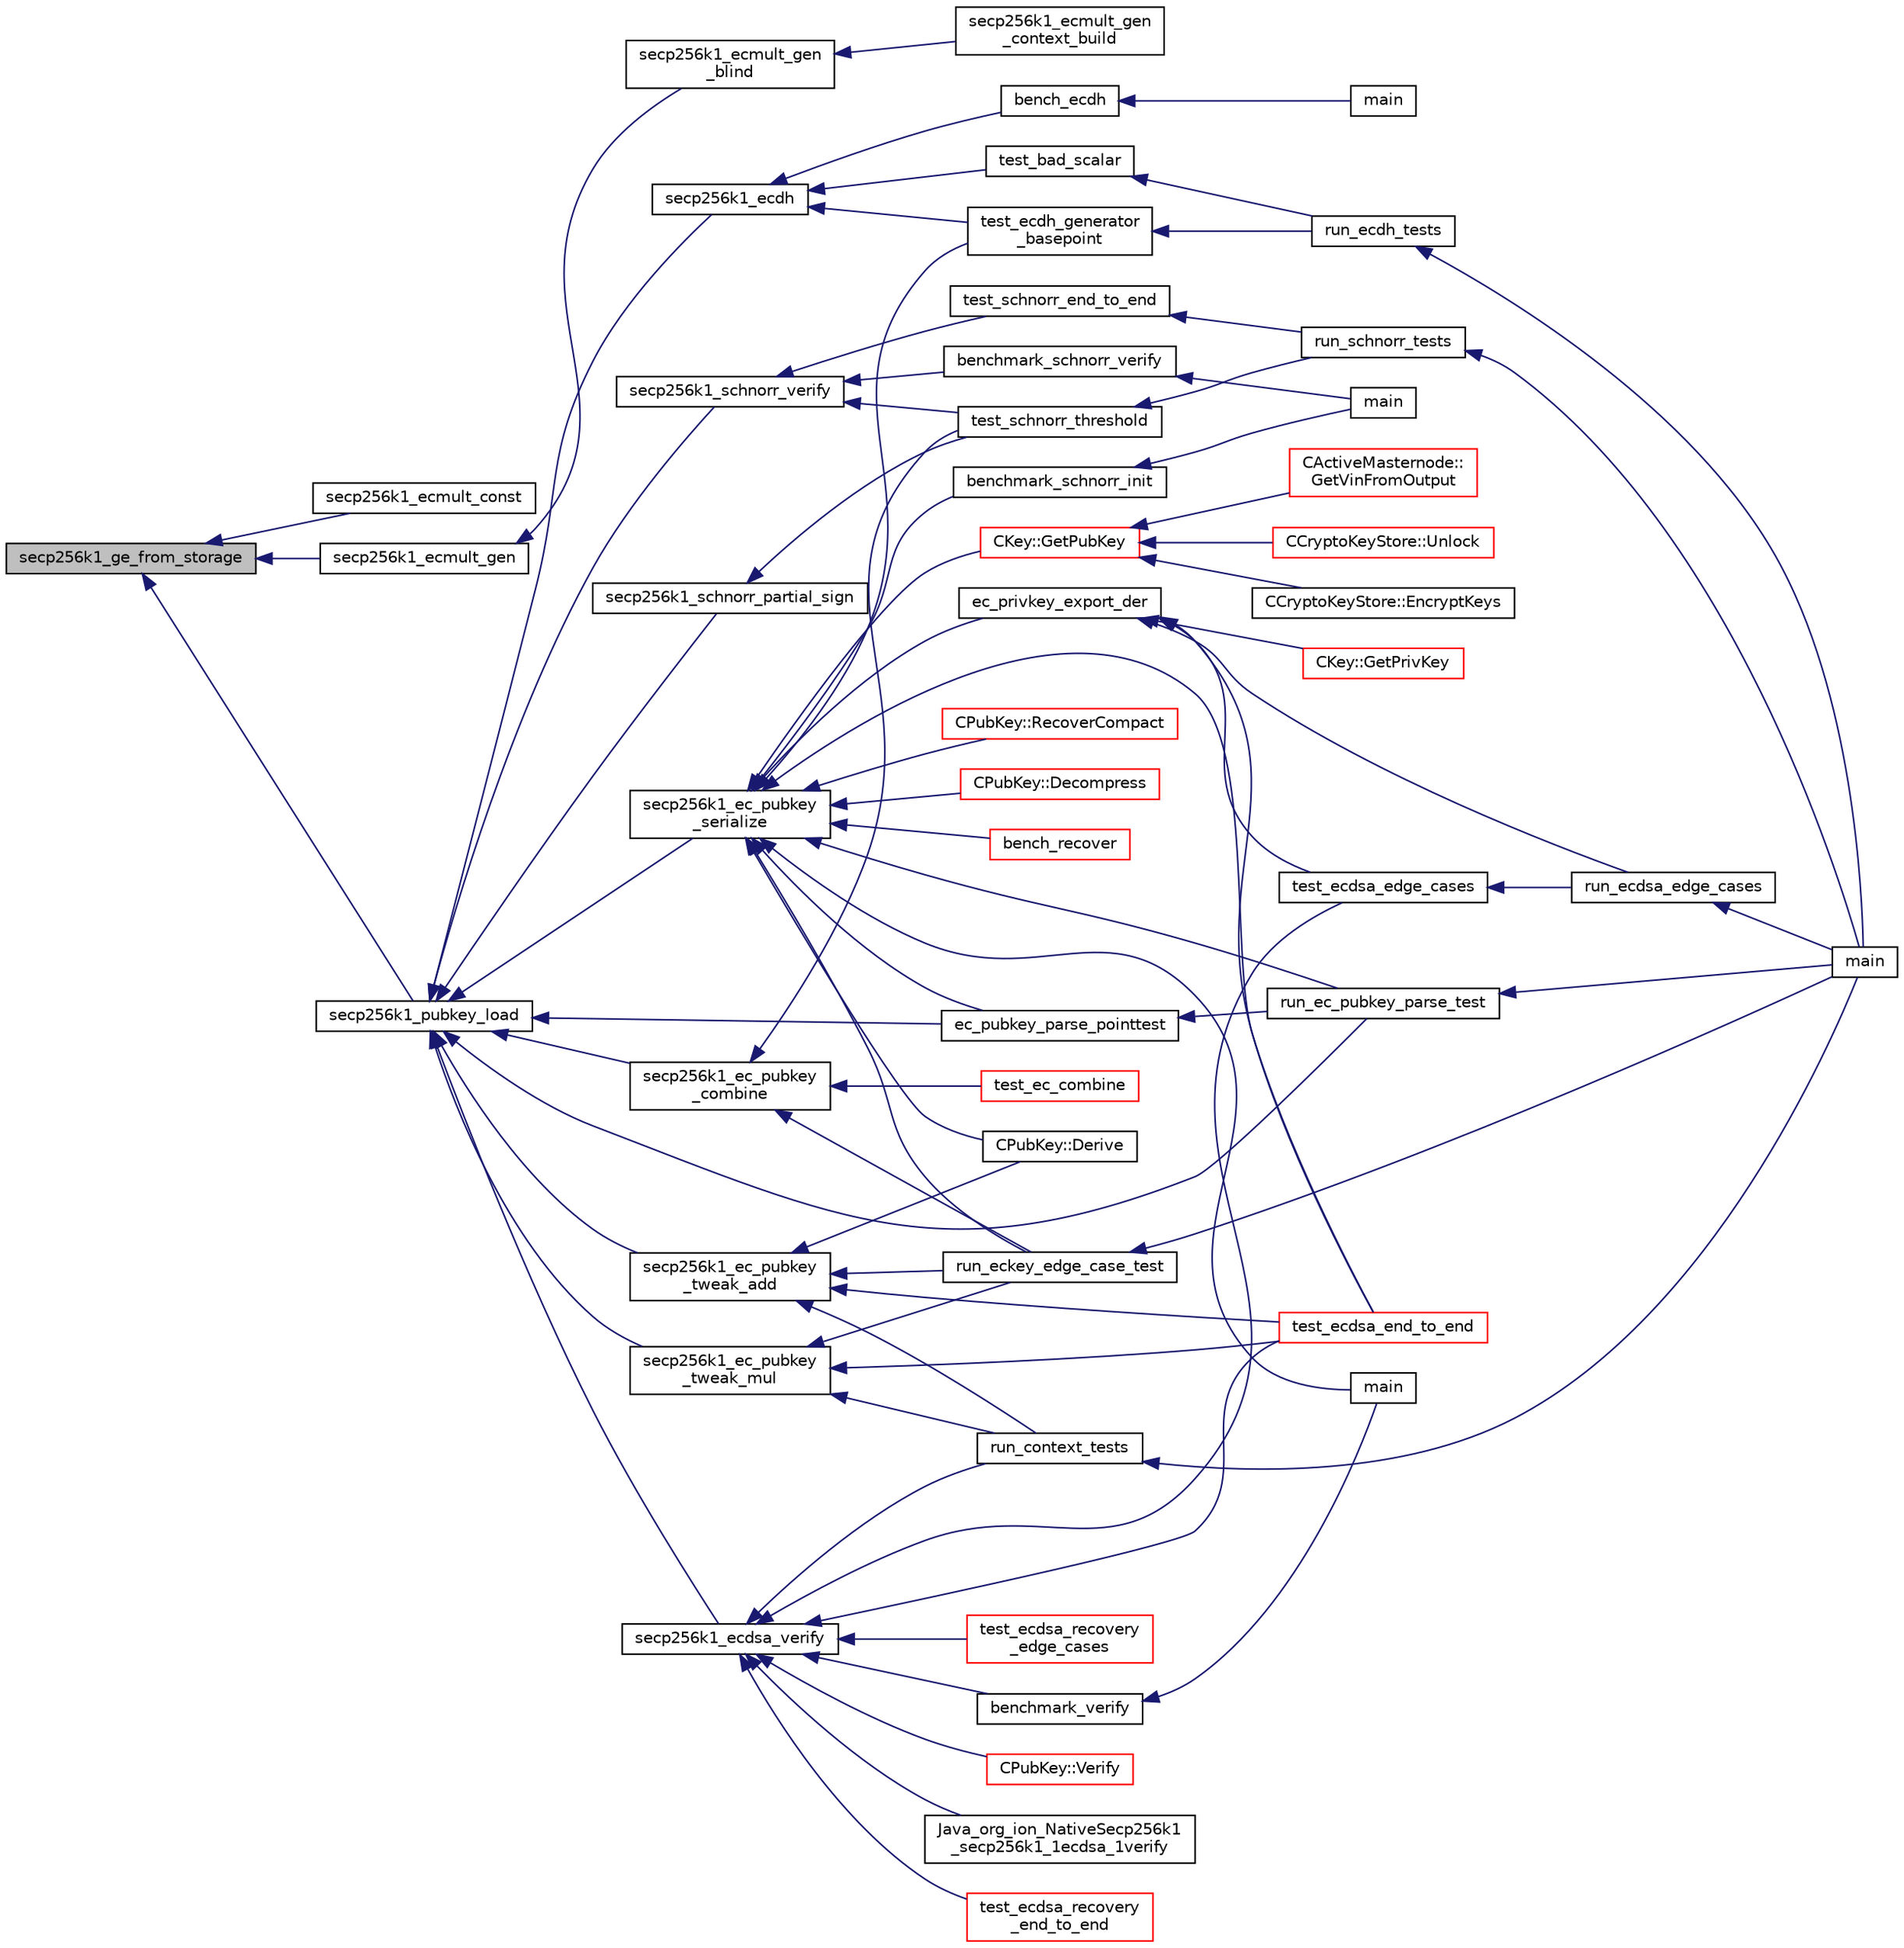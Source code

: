 digraph "secp256k1_ge_from_storage"
{
  edge [fontname="Helvetica",fontsize="10",labelfontname="Helvetica",labelfontsize="10"];
  node [fontname="Helvetica",fontsize="10",shape=record];
  rankdir="LR";
  Node215 [label="secp256k1_ge_from_storage",height=0.2,width=0.4,color="black", fillcolor="grey75", style="filled", fontcolor="black"];
  Node215 -> Node216 [dir="back",color="midnightblue",fontsize="10",style="solid",fontname="Helvetica"];
  Node216 [label="secp256k1_ecmult_const",height=0.2,width=0.4,color="black", fillcolor="white", style="filled",URL="$d6/d3e/ecmult__const__impl_8h.html#a89f4e02fa2a4630ae0c5e302457f7931"];
  Node215 -> Node217 [dir="back",color="midnightblue",fontsize="10",style="solid",fontname="Helvetica"];
  Node217 [label="secp256k1_ecmult_gen",height=0.2,width=0.4,color="black", fillcolor="white", style="filled",URL="$d9/d00/ecmult__gen__impl_8h.html#a3d28ad125fc1206272b0ecbdfdf7a8f4"];
  Node217 -> Node218 [dir="back",color="midnightblue",fontsize="10",style="solid",fontname="Helvetica"];
  Node218 [label="secp256k1_ecmult_gen\l_blind",height=0.2,width=0.4,color="black", fillcolor="white", style="filled",URL="$d9/d00/ecmult__gen__impl_8h.html#a7e41f045cb4901a4eba781966fa35abd"];
  Node218 -> Node219 [dir="back",color="midnightblue",fontsize="10",style="solid",fontname="Helvetica"];
  Node219 [label="secp256k1_ecmult_gen\l_context_build",height=0.2,width=0.4,color="black", fillcolor="white", style="filled",URL="$d9/d00/ecmult__gen__impl_8h.html#afaf90b2a6554053187cdc89df0dafd21"];
  Node215 -> Node220 [dir="back",color="midnightblue",fontsize="10",style="solid",fontname="Helvetica"];
  Node220 [label="secp256k1_pubkey_load",height=0.2,width=0.4,color="black", fillcolor="white", style="filled",URL="$d1/d8c/secp256k1_8c.html#a9966ec041e71010d1593ae2211ffb843"];
  Node220 -> Node221 [dir="back",color="midnightblue",fontsize="10",style="solid",fontname="Helvetica"];
  Node221 [label="secp256k1_ecdh",height=0.2,width=0.4,color="black", fillcolor="white", style="filled",URL="$d1/d4c/ecdh_2main__impl_8h.html#aeb1a1fa5ba08b7f43e5f60a1bf2cb76d",tooltip="Compute an EC Diffie-Hellman secret in constant time Returns: 1: exponentiation was successful 0: sca..."];
  Node221 -> Node222 [dir="back",color="midnightblue",fontsize="10",style="solid",fontname="Helvetica"];
  Node222 [label="bench_ecdh",height=0.2,width=0.4,color="black", fillcolor="white", style="filled",URL="$da/d1c/bench__ecdh_8c.html#a859eabd44b49e17c9450975ea03c4a0c"];
  Node222 -> Node223 [dir="back",color="midnightblue",fontsize="10",style="solid",fontname="Helvetica"];
  Node223 [label="main",height=0.2,width=0.4,color="black", fillcolor="white", style="filled",URL="$da/d1c/bench__ecdh_8c.html#a840291bc02cba5474a4cb46a9b9566fe"];
  Node221 -> Node224 [dir="back",color="midnightblue",fontsize="10",style="solid",fontname="Helvetica"];
  Node224 [label="test_ecdh_generator\l_basepoint",height=0.2,width=0.4,color="black", fillcolor="white", style="filled",URL="$d5/d65/ecdh_2tests__impl_8h.html#ab13157e14f777c18f14fefc834d067c5"];
  Node224 -> Node225 [dir="back",color="midnightblue",fontsize="10",style="solid",fontname="Helvetica"];
  Node225 [label="run_ecdh_tests",height=0.2,width=0.4,color="black", fillcolor="white", style="filled",URL="$d5/d65/ecdh_2tests__impl_8h.html#aab6cd779f0b87dc8a7afdf4eaf873407"];
  Node225 -> Node226 [dir="back",color="midnightblue",fontsize="10",style="solid",fontname="Helvetica"];
  Node226 [label="main",height=0.2,width=0.4,color="black", fillcolor="white", style="filled",URL="$d5/d7f/tests_8c.html#a3c04138a5bfe5d72780bb7e82a18e627"];
  Node221 -> Node227 [dir="back",color="midnightblue",fontsize="10",style="solid",fontname="Helvetica"];
  Node227 [label="test_bad_scalar",height=0.2,width=0.4,color="black", fillcolor="white", style="filled",URL="$d5/d65/ecdh_2tests__impl_8h.html#a505bff7cea922e6d8aa4f7525cfd191a"];
  Node227 -> Node225 [dir="back",color="midnightblue",fontsize="10",style="solid",fontname="Helvetica"];
  Node220 -> Node228 [dir="back",color="midnightblue",fontsize="10",style="solid",fontname="Helvetica"];
  Node228 [label="secp256k1_schnorr_verify",height=0.2,width=0.4,color="black", fillcolor="white", style="filled",URL="$d9/dab/schnorr_2main__impl_8h.html#a5d23afb11115cb53171b34da09ff3ad0",tooltip="Verify a signature created by secp256k1_schnorr_sign. "];
  Node228 -> Node229 [dir="back",color="midnightblue",fontsize="10",style="solid",fontname="Helvetica"];
  Node229 [label="benchmark_schnorr_verify",height=0.2,width=0.4,color="black", fillcolor="white", style="filled",URL="$d0/df4/bench__schnorr__verify_8c.html#a45550cf8aad65472340a81f6f05c6546"];
  Node229 -> Node230 [dir="back",color="midnightblue",fontsize="10",style="solid",fontname="Helvetica"];
  Node230 [label="main",height=0.2,width=0.4,color="black", fillcolor="white", style="filled",URL="$d0/df4/bench__schnorr__verify_8c.html#a840291bc02cba5474a4cb46a9b9566fe"];
  Node228 -> Node231 [dir="back",color="midnightblue",fontsize="10",style="solid",fontname="Helvetica"];
  Node231 [label="test_schnorr_end_to_end",height=0.2,width=0.4,color="black", fillcolor="white", style="filled",URL="$d4/d1d/schnorr_2tests__impl_8h.html#a0fadfae101d2df588a044f55eafcc0e6"];
  Node231 -> Node232 [dir="back",color="midnightblue",fontsize="10",style="solid",fontname="Helvetica"];
  Node232 [label="run_schnorr_tests",height=0.2,width=0.4,color="black", fillcolor="white", style="filled",URL="$d4/d1d/schnorr_2tests__impl_8h.html#a6b31cc8facecda629cf588196a4c936b"];
  Node232 -> Node226 [dir="back",color="midnightblue",fontsize="10",style="solid",fontname="Helvetica"];
  Node228 -> Node233 [dir="back",color="midnightblue",fontsize="10",style="solid",fontname="Helvetica"];
  Node233 [label="test_schnorr_threshold",height=0.2,width=0.4,color="black", fillcolor="white", style="filled",URL="$d4/d1d/schnorr_2tests__impl_8h.html#a7c79e0204a103b99844bdf1b2ac4cb57"];
  Node233 -> Node232 [dir="back",color="midnightblue",fontsize="10",style="solid",fontname="Helvetica"];
  Node220 -> Node234 [dir="back",color="midnightblue",fontsize="10",style="solid",fontname="Helvetica"];
  Node234 [label="secp256k1_schnorr_partial_sign",height=0.2,width=0.4,color="black", fillcolor="white", style="filled",URL="$d9/dab/schnorr_2main__impl_8h.html#a6787237abf20a26c8c2fb195102ce810",tooltip="Produce a partial Schnorr signature, which can be combined using secp256k1_schnorr_partial_combine, to end up with a full signature that is verifiable using secp256k1_schnorr_verify. "];
  Node234 -> Node233 [dir="back",color="midnightblue",fontsize="10",style="solid",fontname="Helvetica"];
  Node220 -> Node235 [dir="back",color="midnightblue",fontsize="10",style="solid",fontname="Helvetica"];
  Node235 [label="secp256k1_ec_pubkey\l_serialize",height=0.2,width=0.4,color="black", fillcolor="white", style="filled",URL="$d1/d8c/secp256k1_8c.html#a3b0440ba2ccd06e9262b94b41b680df1",tooltip="Serialize a pubkey object into a serialized byte sequence. "];
  Node235 -> Node236 [dir="back",color="midnightblue",fontsize="10",style="solid",fontname="Helvetica"];
  Node236 [label="ec_privkey_export_der",height=0.2,width=0.4,color="black", fillcolor="white", style="filled",URL="$d1/dbc/key_8cpp.html#a8cafc8a5eaf9a41f141e31d7c42ed7b9"];
  Node236 -> Node237 [dir="back",color="midnightblue",fontsize="10",style="solid",fontname="Helvetica"];
  Node237 [label="CKey::GetPrivKey",height=0.2,width=0.4,color="red", fillcolor="white", style="filled",URL="$d2/d63/class_c_key.html#a91b6ecf71cc16e0b05ce79ec9276e729"];
  Node236 -> Node243 [dir="back",color="midnightblue",fontsize="10",style="solid",fontname="Helvetica"];
  Node243 [label="test_ecdsa_end_to_end",height=0.2,width=0.4,color="red", fillcolor="white", style="filled",URL="$d5/d7f/tests_8c.html#a3fc9dc1908215215a68690ea1bfa8bcd"];
  Node236 -> Node245 [dir="back",color="midnightblue",fontsize="10",style="solid",fontname="Helvetica"];
  Node245 [label="test_ecdsa_edge_cases",height=0.2,width=0.4,color="black", fillcolor="white", style="filled",URL="$d5/d7f/tests_8c.html#abbcb27d1eb13654db9b2e281ffce021e"];
  Node245 -> Node246 [dir="back",color="midnightblue",fontsize="10",style="solid",fontname="Helvetica"];
  Node246 [label="run_ecdsa_edge_cases",height=0.2,width=0.4,color="black", fillcolor="white", style="filled",URL="$d5/d7f/tests_8c.html#ad6c8109b62ea1d0ed1b382678a2a08b1"];
  Node246 -> Node226 [dir="back",color="midnightblue",fontsize="10",style="solid",fontname="Helvetica"];
  Node236 -> Node246 [dir="back",color="midnightblue",fontsize="10",style="solid",fontname="Helvetica"];
  Node235 -> Node247 [dir="back",color="midnightblue",fontsize="10",style="solid",fontname="Helvetica"];
  Node247 [label="CKey::GetPubKey",height=0.2,width=0.4,color="red", fillcolor="white", style="filled",URL="$d2/d63/class_c_key.html#aa1085c59603a62db6ec776300f250337"];
  Node247 -> Node248 [dir="back",color="midnightblue",fontsize="10",style="solid",fontname="Helvetica"];
  Node248 [label="CActiveMasternode::\lGetVinFromOutput",height=0.2,width=0.4,color="red", fillcolor="white", style="filled",URL="$d9/d29/class_c_active_masternode.html#abc2ae1e24001f80ace4bbea2b6453944"];
  Node247 -> Node252 [dir="back",color="midnightblue",fontsize="10",style="solid",fontname="Helvetica"];
  Node252 [label="CCryptoKeyStore::Unlock",height=0.2,width=0.4,color="red", fillcolor="white", style="filled",URL="$db/dad/class_c_crypto_key_store.html#a81bd70e18aa75f566526620a74f9cd88"];
  Node247 -> Node278 [dir="back",color="midnightblue",fontsize="10",style="solid",fontname="Helvetica"];
  Node278 [label="CCryptoKeyStore::EncryptKeys",height=0.2,width=0.4,color="black", fillcolor="white", style="filled",URL="$db/dad/class_c_crypto_key_store.html#a8c0f6b63fb04193df16243c4459b7c61"];
  Node235 -> Node349 [dir="back",color="midnightblue",fontsize="10",style="solid",fontname="Helvetica"];
  Node349 [label="CPubKey::RecoverCompact",height=0.2,width=0.4,color="red", fillcolor="white", style="filled",URL="$da/d4e/class_c_pub_key.html#a169505e735a02db385486b0affeb565c"];
  Node235 -> Node364 [dir="back",color="midnightblue",fontsize="10",style="solid",fontname="Helvetica"];
  Node364 [label="CPubKey::Decompress",height=0.2,width=0.4,color="red", fillcolor="white", style="filled",URL="$da/d4e/class_c_pub_key.html#a572689418fecf47b300a11519bc3da36"];
  Node235 -> Node366 [dir="back",color="midnightblue",fontsize="10",style="solid",fontname="Helvetica"];
  Node366 [label="CPubKey::Derive",height=0.2,width=0.4,color="black", fillcolor="white", style="filled",URL="$da/d4e/class_c_pub_key.html#a6e70269c1be731ace2fce8bfba9a0c36"];
  Node235 -> Node367 [dir="back",color="midnightblue",fontsize="10",style="solid",fontname="Helvetica"];
  Node367 [label="bench_recover",height=0.2,width=0.4,color="red", fillcolor="white", style="filled",URL="$d7/d8e/bench__recover_8c.html#a6bbc6888c36d93d55e5410b25121db10"];
  Node235 -> Node369 [dir="back",color="midnightblue",fontsize="10",style="solid",fontname="Helvetica"];
  Node369 [label="benchmark_schnorr_init",height=0.2,width=0.4,color="black", fillcolor="white", style="filled",URL="$d0/df4/bench__schnorr__verify_8c.html#a1017a4ccacfa7f4de5828701acce8184"];
  Node369 -> Node230 [dir="back",color="midnightblue",fontsize="10",style="solid",fontname="Helvetica"];
  Node235 -> Node370 [dir="back",color="midnightblue",fontsize="10",style="solid",fontname="Helvetica"];
  Node370 [label="main",height=0.2,width=0.4,color="black", fillcolor="white", style="filled",URL="$dd/d4a/bench__verify_8c.html#a840291bc02cba5474a4cb46a9b9566fe"];
  Node235 -> Node224 [dir="back",color="midnightblue",fontsize="10",style="solid",fontname="Helvetica"];
  Node235 -> Node371 [dir="back",color="midnightblue",fontsize="10",style="solid",fontname="Helvetica"];
  Node371 [label="ec_pubkey_parse_pointtest",height=0.2,width=0.4,color="black", fillcolor="white", style="filled",URL="$d5/d7f/tests_8c.html#ab33610b81949f135f12a8f2aab3dc192"];
  Node371 -> Node372 [dir="back",color="midnightblue",fontsize="10",style="solid",fontname="Helvetica"];
  Node372 [label="run_ec_pubkey_parse_test",height=0.2,width=0.4,color="black", fillcolor="white", style="filled",URL="$d5/d7f/tests_8c.html#a24bd2af11fcef9c3f2abb62862d6fe97"];
  Node372 -> Node226 [dir="back",color="midnightblue",fontsize="10",style="solid",fontname="Helvetica"];
  Node235 -> Node372 [dir="back",color="midnightblue",fontsize="10",style="solid",fontname="Helvetica"];
  Node235 -> Node373 [dir="back",color="midnightblue",fontsize="10",style="solid",fontname="Helvetica"];
  Node373 [label="run_eckey_edge_case_test",height=0.2,width=0.4,color="black", fillcolor="white", style="filled",URL="$d5/d7f/tests_8c.html#a32498e86a99a258f68cd4b1176f47966"];
  Node373 -> Node226 [dir="back",color="midnightblue",fontsize="10",style="solid",fontname="Helvetica"];
  Node235 -> Node243 [dir="back",color="midnightblue",fontsize="10",style="solid",fontname="Helvetica"];
  Node220 -> Node374 [dir="back",color="midnightblue",fontsize="10",style="solid",fontname="Helvetica"];
  Node374 [label="secp256k1_ecdsa_verify",height=0.2,width=0.4,color="black", fillcolor="white", style="filled",URL="$d1/d8c/secp256k1_8c.html#aef3f50927cd80005b797fa234338db73",tooltip="Verify an ECDSA signature. "];
  Node374 -> Node375 [dir="back",color="midnightblue",fontsize="10",style="solid",fontname="Helvetica"];
  Node375 [label="CPubKey::Verify",height=0.2,width=0.4,color="red", fillcolor="white", style="filled",URL="$da/d4e/class_c_pub_key.html#a5b3fef213b227394ca9d0a1e3baa957e"];
  Node374 -> Node513 [dir="back",color="midnightblue",fontsize="10",style="solid",fontname="Helvetica"];
  Node513 [label="benchmark_verify",height=0.2,width=0.4,color="black", fillcolor="white", style="filled",URL="$dd/d4a/bench__verify_8c.html#aad3aa8194973c32b12fa5d7eb1b0a462"];
  Node513 -> Node370 [dir="back",color="midnightblue",fontsize="10",style="solid",fontname="Helvetica"];
  Node374 -> Node514 [dir="back",color="midnightblue",fontsize="10",style="solid",fontname="Helvetica"];
  Node514 [label="Java_org_ion_NativeSecp256k1\l_secp256k1_1ecdsa_1verify",height=0.2,width=0.4,color="black", fillcolor="white", style="filled",URL="$d9/d4d/org__ion___native_secp256k1_8h.html#a9bdcf4d0e0486ede61ab810c4a0258d6"];
  Node374 -> Node515 [dir="back",color="midnightblue",fontsize="10",style="solid",fontname="Helvetica"];
  Node515 [label="test_ecdsa_recovery\l_end_to_end",height=0.2,width=0.4,color="red", fillcolor="white", style="filled",URL="$d3/d71/recovery_2tests__impl_8h.html#a70649882936497184992dfaa06b1106f"];
  Node374 -> Node517 [dir="back",color="midnightblue",fontsize="10",style="solid",fontname="Helvetica"];
  Node517 [label="test_ecdsa_recovery\l_edge_cases",height=0.2,width=0.4,color="red", fillcolor="white", style="filled",URL="$d3/d71/recovery_2tests__impl_8h.html#ad6d3138600637a7c940bc40a22795e46"];
  Node374 -> Node518 [dir="back",color="midnightblue",fontsize="10",style="solid",fontname="Helvetica"];
  Node518 [label="run_context_tests",height=0.2,width=0.4,color="black", fillcolor="white", style="filled",URL="$d5/d7f/tests_8c.html#a2f9713526b1e988694c6e2026a6fce69"];
  Node518 -> Node226 [dir="back",color="midnightblue",fontsize="10",style="solid",fontname="Helvetica"];
  Node374 -> Node243 [dir="back",color="midnightblue",fontsize="10",style="solid",fontname="Helvetica"];
  Node374 -> Node245 [dir="back",color="midnightblue",fontsize="10",style="solid",fontname="Helvetica"];
  Node220 -> Node519 [dir="back",color="midnightblue",fontsize="10",style="solid",fontname="Helvetica"];
  Node519 [label="secp256k1_ec_pubkey\l_tweak_add",height=0.2,width=0.4,color="black", fillcolor="white", style="filled",URL="$d1/d8c/secp256k1_8c.html#ae298cd31c7f5f3e12a1adb27c4831c68",tooltip="Tweak a public key by adding tweak times the generator to it. "];
  Node519 -> Node366 [dir="back",color="midnightblue",fontsize="10",style="solid",fontname="Helvetica"];
  Node519 -> Node518 [dir="back",color="midnightblue",fontsize="10",style="solid",fontname="Helvetica"];
  Node519 -> Node373 [dir="back",color="midnightblue",fontsize="10",style="solid",fontname="Helvetica"];
  Node519 -> Node243 [dir="back",color="midnightblue",fontsize="10",style="solid",fontname="Helvetica"];
  Node220 -> Node520 [dir="back",color="midnightblue",fontsize="10",style="solid",fontname="Helvetica"];
  Node520 [label="secp256k1_ec_pubkey\l_tweak_mul",height=0.2,width=0.4,color="black", fillcolor="white", style="filled",URL="$d1/d8c/secp256k1_8c.html#a6d391761d8c1cb4875d6d0b348d31cec",tooltip="Tweak a public key by multiplying it by a tweak value. "];
  Node520 -> Node518 [dir="back",color="midnightblue",fontsize="10",style="solid",fontname="Helvetica"];
  Node520 -> Node373 [dir="back",color="midnightblue",fontsize="10",style="solid",fontname="Helvetica"];
  Node520 -> Node243 [dir="back",color="midnightblue",fontsize="10",style="solid",fontname="Helvetica"];
  Node220 -> Node521 [dir="back",color="midnightblue",fontsize="10",style="solid",fontname="Helvetica"];
  Node521 [label="secp256k1_ec_pubkey\l_combine",height=0.2,width=0.4,color="black", fillcolor="white", style="filled",URL="$d1/d8c/secp256k1_8c.html#a92498665c38198fc1943e463c017c140",tooltip="Add a number of public keys together. "];
  Node521 -> Node233 [dir="back",color="midnightblue",fontsize="10",style="solid",fontname="Helvetica"];
  Node521 -> Node522 [dir="back",color="midnightblue",fontsize="10",style="solid",fontname="Helvetica"];
  Node522 [label="test_ec_combine",height=0.2,width=0.4,color="red", fillcolor="white", style="filled",URL="$d5/d7f/tests_8c.html#af668387a475fa94107e316b2ddc003cf"];
  Node521 -> Node373 [dir="back",color="midnightblue",fontsize="10",style="solid",fontname="Helvetica"];
  Node220 -> Node371 [dir="back",color="midnightblue",fontsize="10",style="solid",fontname="Helvetica"];
  Node220 -> Node372 [dir="back",color="midnightblue",fontsize="10",style="solid",fontname="Helvetica"];
}

